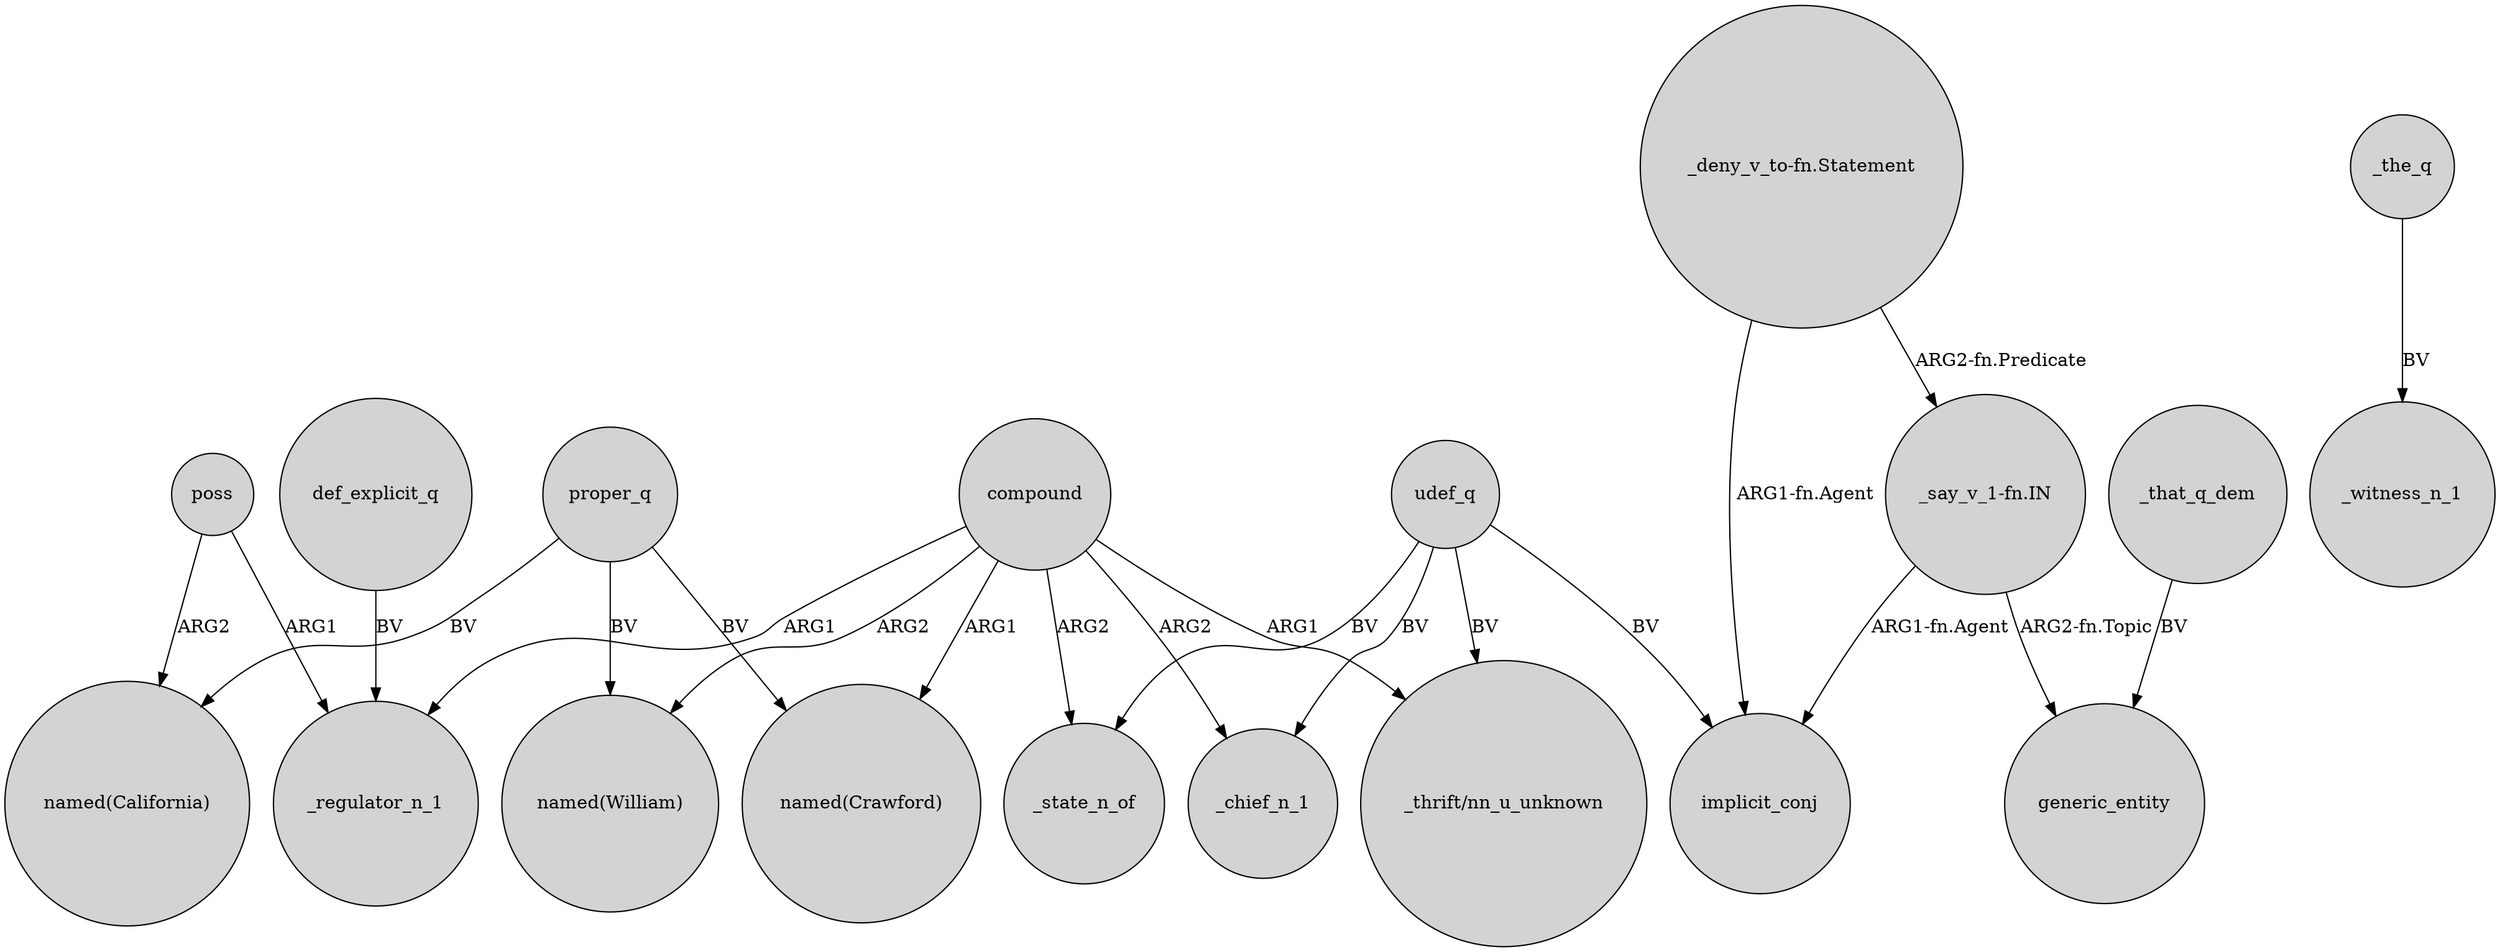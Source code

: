 digraph {
	node [shape=circle style=filled]
	def_explicit_q -> _regulator_n_1 [label=BV]
	_that_q_dem -> generic_entity [label=BV]
	poss -> "named(California)" [label=ARG2]
	udef_q -> _state_n_of [label=BV]
	_the_q -> _witness_n_1 [label=BV]
	"_say_v_1-fn.IN" -> implicit_conj [label="ARG1-fn.Agent"]
	"_say_v_1-fn.IN" -> generic_entity [label="ARG2-fn.Topic"]
	proper_q -> "named(California)" [label=BV]
	compound -> _state_n_of [label=ARG2]
	udef_q -> implicit_conj [label=BV]
	"_deny_v_to-fn.Statement" -> implicit_conj [label="ARG1-fn.Agent"]
	compound -> _chief_n_1 [label=ARG2]
	poss -> _regulator_n_1 [label=ARG1]
	proper_q -> "named(Crawford)" [label=BV]
	compound -> "named(William)" [label=ARG2]
	udef_q -> _chief_n_1 [label=BV]
	compound -> "named(Crawford)" [label=ARG1]
	udef_q -> "_thrift/nn_u_unknown" [label=BV]
	compound -> _regulator_n_1 [label=ARG1]
	"_deny_v_to-fn.Statement" -> "_say_v_1-fn.IN" [label="ARG2-fn.Predicate"]
	proper_q -> "named(William)" [label=BV]
	compound -> "_thrift/nn_u_unknown" [label=ARG1]
}
